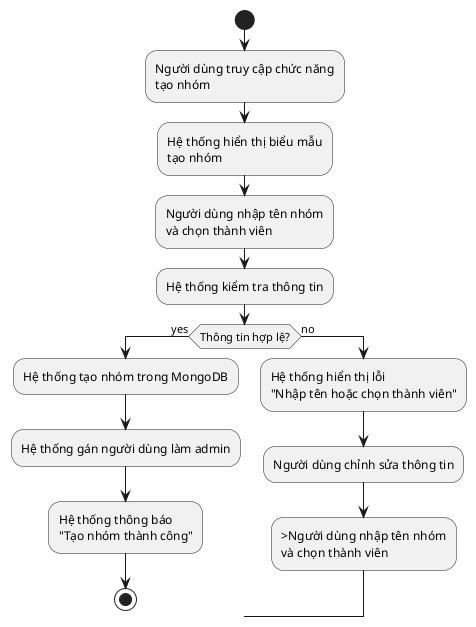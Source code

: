 @startuml
start
:Người dùng truy cập chức năng\ntạo nhóm;
:Hệ thống hiển thị biểu mẫu\ntạo nhóm;
:Người dùng nhập tên nhóm\nvà chọn thành viên;
:Hệ thống kiểm tra thông tin;

if (Thông tin hợp lệ?) then (yes)
    :Hệ thống tạo nhóm trong MongoDB;
    :Hệ thống gán người dùng làm admin;
    :Hệ thống thông báo\n"Tạo nhóm thành công";
    stop
else (no)
    :Hệ thống hiển thị lỗi\n"Nhập tên hoặc chọn thành viên";
    :Người dùng chỉnh sửa thông tin;
    ->Người dùng nhập tên nhóm\nvà chọn thành viên
endif

@enduml